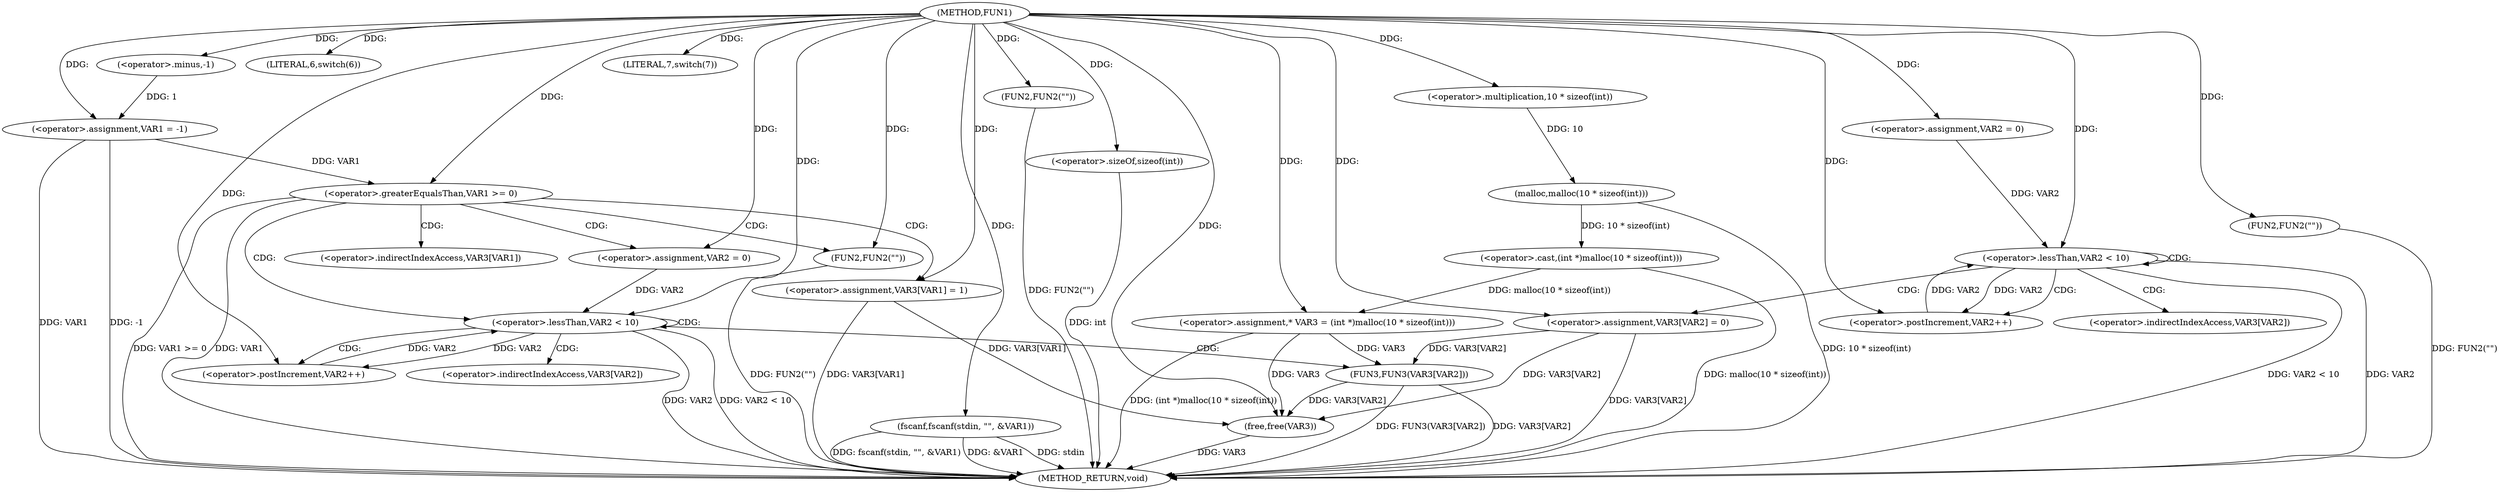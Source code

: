 digraph FUN1 {  
"1000100" [label = "(METHOD,FUN1)" ]
"1000187" [label = "(METHOD_RETURN,void)" ]
"1000103" [label = "(<operator>.assignment,VAR1 = -1)" ]
"1000105" [label = "(<operator>.minus,-1)" ]
"1000108" [label = "(LITERAL,6,switch(6))" ]
"1000111" [label = "(fscanf,fscanf(stdin, \"\", &VAR1))" ]
"1000118" [label = "(FUN2,FUN2(\"\"))" ]
"1000122" [label = "(LITERAL,7,switch(7))" ]
"1000128" [label = "(<operator>.assignment,* VAR3 = (int *)malloc(10 * sizeof(int)))" ]
"1000130" [label = "(<operator>.cast,(int *)malloc(10 * sizeof(int)))" ]
"1000132" [label = "(malloc,malloc(10 * sizeof(int)))" ]
"1000133" [label = "(<operator>.multiplication,10 * sizeof(int))" ]
"1000135" [label = "(<operator>.sizeOf,sizeof(int))" ]
"1000138" [label = "(<operator>.assignment,VAR2 = 0)" ]
"1000141" [label = "(<operator>.lessThan,VAR2 < 10)" ]
"1000144" [label = "(<operator>.postIncrement,VAR2++)" ]
"1000147" [label = "(<operator>.assignment,VAR3[VAR2] = 0)" ]
"1000153" [label = "(<operator>.greaterEqualsThan,VAR1 >= 0)" ]
"1000157" [label = "(<operator>.assignment,VAR3[VAR1] = 1)" ]
"1000163" [label = "(<operator>.assignment,VAR2 = 0)" ]
"1000166" [label = "(<operator>.lessThan,VAR2 < 10)" ]
"1000169" [label = "(<operator>.postIncrement,VAR2++)" ]
"1000172" [label = "(FUN3,FUN3(VAR3[VAR2]))" ]
"1000178" [label = "(FUN2,FUN2(\"\"))" ]
"1000180" [label = "(free,free(VAR3))" ]
"1000184" [label = "(FUN2,FUN2(\"\"))" ]
"1000148" [label = "(<operator>.indirectIndexAccess,VAR3[VAR2])" ]
"1000158" [label = "(<operator>.indirectIndexAccess,VAR3[VAR1])" ]
"1000173" [label = "(<operator>.indirectIndexAccess,VAR3[VAR2])" ]
  "1000178" -> "1000187"  [ label = "DDG: FUN2(\"\")"] 
  "1000128" -> "1000187"  [ label = "DDG: (int *)malloc(10 * sizeof(int))"] 
  "1000103" -> "1000187"  [ label = "DDG: VAR1"] 
  "1000103" -> "1000187"  [ label = "DDG: -1"] 
  "1000111" -> "1000187"  [ label = "DDG: &VAR1"] 
  "1000180" -> "1000187"  [ label = "DDG: VAR3"] 
  "1000147" -> "1000187"  [ label = "DDG: VAR3[VAR2]"] 
  "1000153" -> "1000187"  [ label = "DDG: VAR1 >= 0"] 
  "1000118" -> "1000187"  [ label = "DDG: FUN2(\"\")"] 
  "1000153" -> "1000187"  [ label = "DDG: VAR1"] 
  "1000135" -> "1000187"  [ label = "DDG: int"] 
  "1000172" -> "1000187"  [ label = "DDG: FUN3(VAR3[VAR2])"] 
  "1000141" -> "1000187"  [ label = "DDG: VAR2"] 
  "1000130" -> "1000187"  [ label = "DDG: malloc(10 * sizeof(int))"] 
  "1000141" -> "1000187"  [ label = "DDG: VAR2 < 10"] 
  "1000166" -> "1000187"  [ label = "DDG: VAR2 < 10"] 
  "1000184" -> "1000187"  [ label = "DDG: FUN2(\"\")"] 
  "1000166" -> "1000187"  [ label = "DDG: VAR2"] 
  "1000157" -> "1000187"  [ label = "DDG: VAR3[VAR1]"] 
  "1000132" -> "1000187"  [ label = "DDG: 10 * sizeof(int)"] 
  "1000111" -> "1000187"  [ label = "DDG: stdin"] 
  "1000172" -> "1000187"  [ label = "DDG: VAR3[VAR2]"] 
  "1000111" -> "1000187"  [ label = "DDG: fscanf(stdin, \"\", &VAR1)"] 
  "1000105" -> "1000103"  [ label = "DDG: 1"] 
  "1000100" -> "1000103"  [ label = "DDG: "] 
  "1000100" -> "1000105"  [ label = "DDG: "] 
  "1000100" -> "1000108"  [ label = "DDG: "] 
  "1000100" -> "1000111"  [ label = "DDG: "] 
  "1000100" -> "1000118"  [ label = "DDG: "] 
  "1000100" -> "1000122"  [ label = "DDG: "] 
  "1000130" -> "1000128"  [ label = "DDG: malloc(10 * sizeof(int))"] 
  "1000100" -> "1000128"  [ label = "DDG: "] 
  "1000132" -> "1000130"  [ label = "DDG: 10 * sizeof(int)"] 
  "1000133" -> "1000132"  [ label = "DDG: 10"] 
  "1000100" -> "1000133"  [ label = "DDG: "] 
  "1000100" -> "1000135"  [ label = "DDG: "] 
  "1000100" -> "1000138"  [ label = "DDG: "] 
  "1000138" -> "1000141"  [ label = "DDG: VAR2"] 
  "1000144" -> "1000141"  [ label = "DDG: VAR2"] 
  "1000100" -> "1000141"  [ label = "DDG: "] 
  "1000141" -> "1000144"  [ label = "DDG: VAR2"] 
  "1000100" -> "1000144"  [ label = "DDG: "] 
  "1000100" -> "1000147"  [ label = "DDG: "] 
  "1000103" -> "1000153"  [ label = "DDG: VAR1"] 
  "1000100" -> "1000153"  [ label = "DDG: "] 
  "1000100" -> "1000157"  [ label = "DDG: "] 
  "1000100" -> "1000163"  [ label = "DDG: "] 
  "1000163" -> "1000166"  [ label = "DDG: VAR2"] 
  "1000169" -> "1000166"  [ label = "DDG: VAR2"] 
  "1000100" -> "1000166"  [ label = "DDG: "] 
  "1000166" -> "1000169"  [ label = "DDG: VAR2"] 
  "1000100" -> "1000169"  [ label = "DDG: "] 
  "1000128" -> "1000172"  [ label = "DDG: VAR3"] 
  "1000147" -> "1000172"  [ label = "DDG: VAR3[VAR2]"] 
  "1000100" -> "1000178"  [ label = "DDG: "] 
  "1000147" -> "1000180"  [ label = "DDG: VAR3[VAR2]"] 
  "1000172" -> "1000180"  [ label = "DDG: VAR3[VAR2]"] 
  "1000128" -> "1000180"  [ label = "DDG: VAR3"] 
  "1000157" -> "1000180"  [ label = "DDG: VAR3[VAR1]"] 
  "1000100" -> "1000180"  [ label = "DDG: "] 
  "1000100" -> "1000184"  [ label = "DDG: "] 
  "1000141" -> "1000141"  [ label = "CDG: "] 
  "1000141" -> "1000148"  [ label = "CDG: "] 
  "1000141" -> "1000144"  [ label = "CDG: "] 
  "1000141" -> "1000147"  [ label = "CDG: "] 
  "1000153" -> "1000166"  [ label = "CDG: "] 
  "1000153" -> "1000157"  [ label = "CDG: "] 
  "1000153" -> "1000163"  [ label = "CDG: "] 
  "1000153" -> "1000178"  [ label = "CDG: "] 
  "1000153" -> "1000158"  [ label = "CDG: "] 
  "1000166" -> "1000166"  [ label = "CDG: "] 
  "1000166" -> "1000172"  [ label = "CDG: "] 
  "1000166" -> "1000169"  [ label = "CDG: "] 
  "1000166" -> "1000173"  [ label = "CDG: "] 
}
